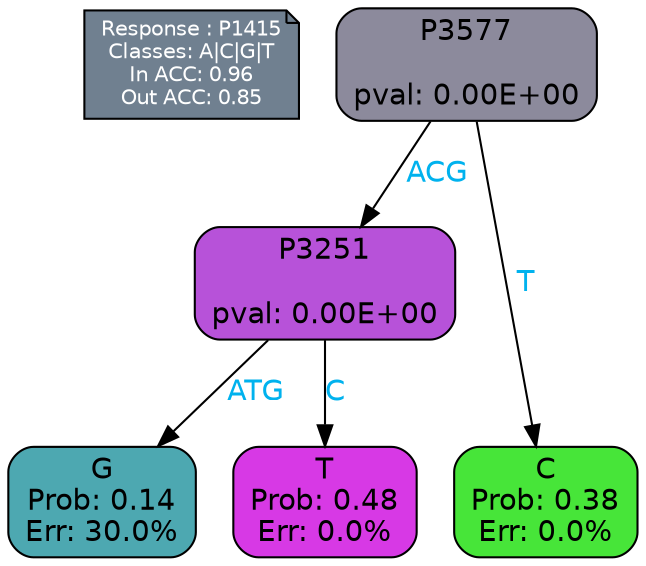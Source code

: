 digraph Tree {
node [shape=box, style="filled, rounded", color="black", fontname=helvetica] ;
graph [ranksep=equally, splines=polylines, bgcolor=transparent, dpi=600] ;
edge [fontname=helvetica] ;
LEGEND [label="Response : P1415
Classes: A|C|G|T
In ACC: 0.96
Out ACC: 0.85
",shape=note,align=left,style=filled,fillcolor="slategray",fontcolor="white",fontsize=10];1 [label="P3577

pval: 0.00E+00", fillcolor="#8c8a9c"] ;
2 [label="P3251

pval: 0.00E+00", fillcolor="#b752d9"] ;
3 [label="G
Prob: 0.14
Err: 30.0%", fillcolor="#4da8b1"] ;
4 [label="T
Prob: 0.48
Err: 0.0%", fillcolor="#d739e5"] ;
5 [label="C
Prob: 0.38
Err: 0.0%", fillcolor="#47e539"] ;
1 -> 2 [label="ACG",fontcolor=deepskyblue2] ;
1 -> 5 [label="T",fontcolor=deepskyblue2] ;
2 -> 3 [label="ATG",fontcolor=deepskyblue2] ;
2 -> 4 [label="C",fontcolor=deepskyblue2] ;
{rank = same; 3;4;5;}{rank = same; LEGEND;1;}}